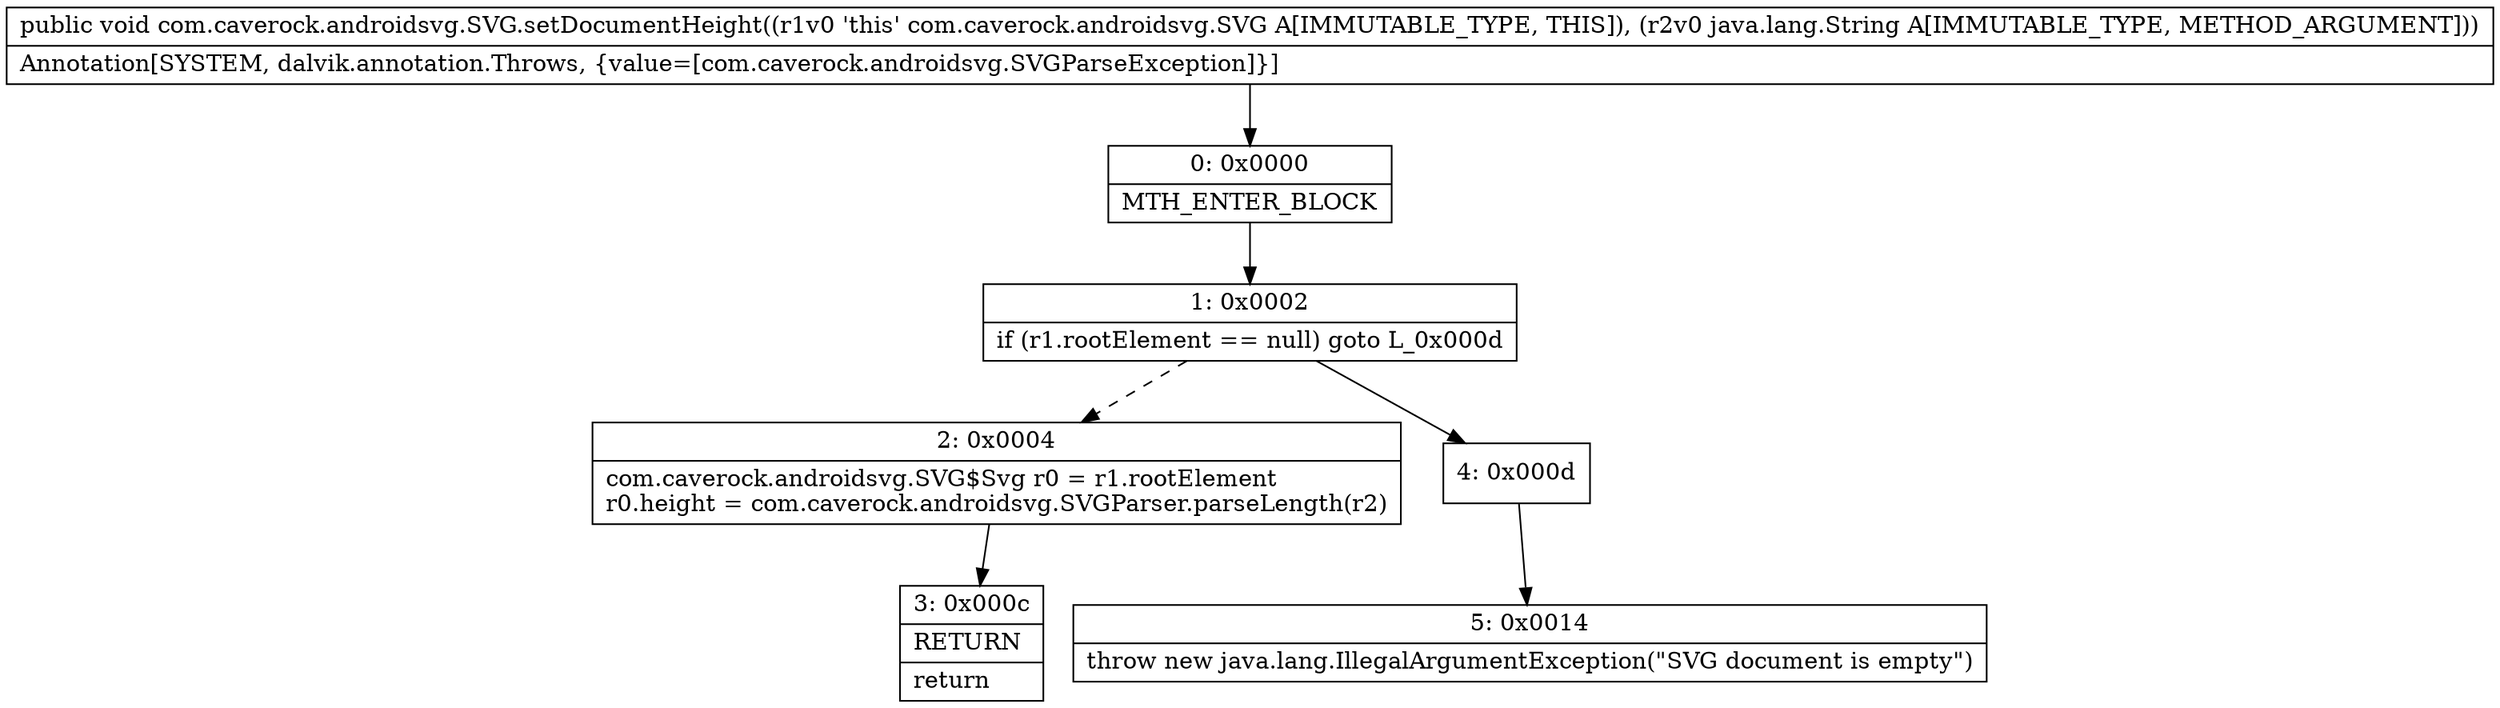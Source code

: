 digraph "CFG forcom.caverock.androidsvg.SVG.setDocumentHeight(Ljava\/lang\/String;)V" {
Node_0 [shape=record,label="{0\:\ 0x0000|MTH_ENTER_BLOCK\l}"];
Node_1 [shape=record,label="{1\:\ 0x0002|if (r1.rootElement == null) goto L_0x000d\l}"];
Node_2 [shape=record,label="{2\:\ 0x0004|com.caverock.androidsvg.SVG$Svg r0 = r1.rootElement\lr0.height = com.caverock.androidsvg.SVGParser.parseLength(r2)\l}"];
Node_3 [shape=record,label="{3\:\ 0x000c|RETURN\l|return\l}"];
Node_4 [shape=record,label="{4\:\ 0x000d}"];
Node_5 [shape=record,label="{5\:\ 0x0014|throw new java.lang.IllegalArgumentException(\"SVG document is empty\")\l}"];
MethodNode[shape=record,label="{public void com.caverock.androidsvg.SVG.setDocumentHeight((r1v0 'this' com.caverock.androidsvg.SVG A[IMMUTABLE_TYPE, THIS]), (r2v0 java.lang.String A[IMMUTABLE_TYPE, METHOD_ARGUMENT]))  | Annotation[SYSTEM, dalvik.annotation.Throws, \{value=[com.caverock.androidsvg.SVGParseException]\}]\l}"];
MethodNode -> Node_0;
Node_0 -> Node_1;
Node_1 -> Node_2[style=dashed];
Node_1 -> Node_4;
Node_2 -> Node_3;
Node_4 -> Node_5;
}

